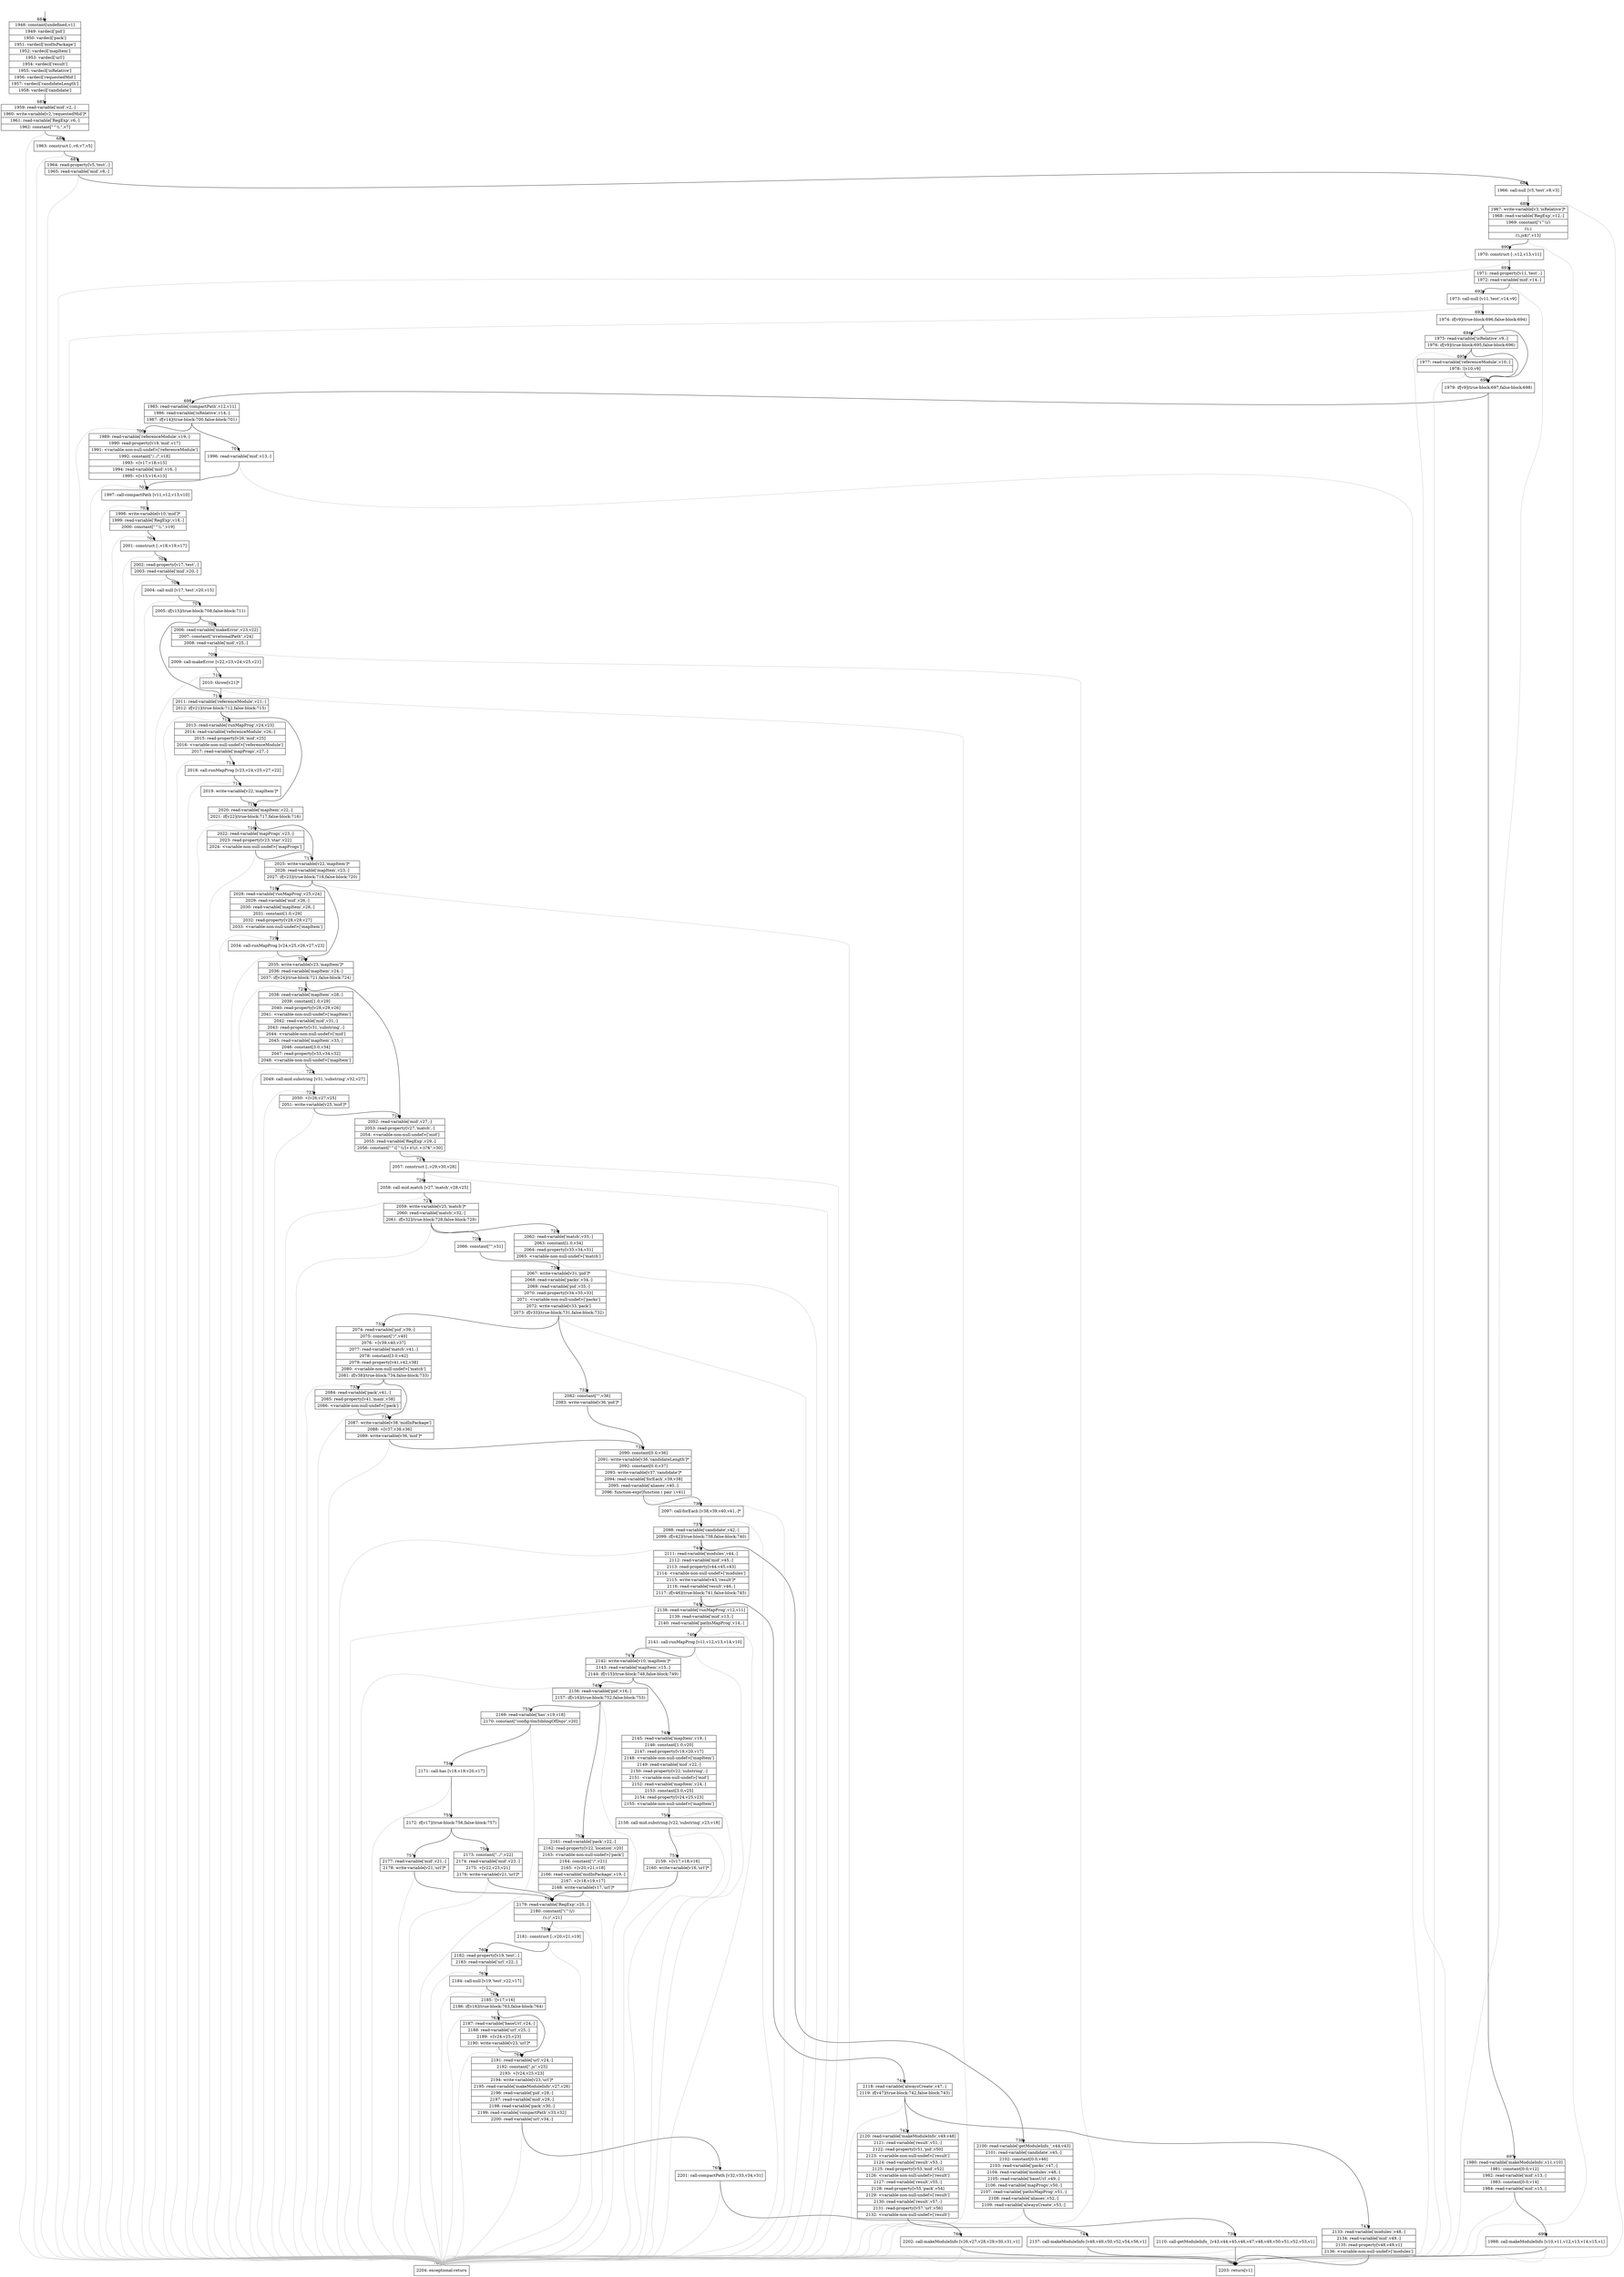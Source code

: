 digraph {
rankdir="TD"
BB_entry56[shape=none,label=""];
BB_entry56 -> BB684 [tailport=s, headport=n, headlabel="    684"]
BB684 [shape=record label="{1948: constant[undefined,v1]|1949: vardecl['pid']|1950: vardecl['pack']|1951: vardecl['midInPackage']|1952: vardecl['mapItem']|1953: vardecl['url']|1954: vardecl['result']|1955: vardecl['isRelative']|1956: vardecl['requestedMid']|1957: vardecl['candidateLength']|1958: vardecl['candidate']}" ] 
BB684 -> BB685 [tailport=s, headport=n, headlabel="      685"]
BB685 [shape=record label="{1959: read-variable['mid',v2,-]|1960: write-variable[v2,'requestedMid']*|1961: read-variable['RegExp',v6,-]|1962: constant[\"^\\\\.\",v7]}" ] 
BB685 -> BB686 [tailport=s, headport=n, headlabel="      686"]
BB685 -> BB768 [tailport=s, headport=n, color=gray, headlabel="      768"]
BB686 [shape=record label="{1963: construct [-,v6,v7,v5]}" ] 
BB686 -> BB687 [tailport=s, headport=n, headlabel="      687"]
BB686 -> BB768 [tailport=s, headport=n, color=gray]
BB687 [shape=record label="{1964: read-property[v5,'test',-]|1965: read-variable['mid',v8,-]}" ] 
BB687 -> BB688 [tailport=s, headport=n, headlabel="      688"]
BB687 -> BB768 [tailport=s, headport=n, color=gray]
BB688 [shape=record label="{1966: call-null [v5,'test',v8,v3]}" ] 
BB688 -> BB689 [tailport=s, headport=n, headlabel="      689"]
BB688 -> BB768 [tailport=s, headport=n, color=gray]
BB689 [shape=record label="{1967: write-variable[v3,'isRelative']*|1968: read-variable['RegExp',v12,-]|1969: constant[\"(^\\\\/)|(\\\\:)|(\\\\.js$)\",v13]}" ] 
BB689 -> BB690 [tailport=s, headport=n, headlabel="      690"]
BB689 -> BB768 [tailport=s, headport=n, color=gray]
BB690 [shape=record label="{1970: construct [-,v12,v13,v11]}" ] 
BB690 -> BB691 [tailport=s, headport=n, headlabel="      691"]
BB690 -> BB768 [tailport=s, headport=n, color=gray]
BB691 [shape=record label="{1971: read-property[v11,'test',-]|1972: read-variable['mid',v14,-]}" ] 
BB691 -> BB692 [tailport=s, headport=n, headlabel="      692"]
BB691 -> BB768 [tailport=s, headport=n, color=gray]
BB692 [shape=record label="{1973: call-null [v11,'test',v14,v9]}" ] 
BB692 -> BB693 [tailport=s, headport=n, headlabel="      693"]
BB692 -> BB768 [tailport=s, headport=n, color=gray]
BB693 [shape=record label="{1974: if[v9](true-block:696,false-block:694)}" ] 
BB693 -> BB696 [tailport=s, headport=n, headlabel="      696"]
BB693 -> BB694 [tailport=s, headport=n, headlabel="      694"]
BB694 [shape=record label="{1975: read-variable['isRelative',v9,-]|1976: if[v9](true-block:695,false-block:696)}" ] 
BB694 -> BB696 [tailport=s, headport=n]
BB694 -> BB695 [tailport=s, headport=n, headlabel="      695"]
BB694 -> BB768 [tailport=s, headport=n, color=gray]
BB695 [shape=record label="{1977: read-variable['referenceModule',v10,-]|1978: ![v10,v9]}" ] 
BB695 -> BB696 [tailport=s, headport=n]
BB695 -> BB768 [tailport=s, headport=n, color=gray]
BB696 [shape=record label="{1979: if[v9](true-block:697,false-block:698)}" ] 
BB696 -> BB697 [tailport=s, headport=n, headlabel="      697"]
BB696 -> BB698 [tailport=s, headport=n, headlabel="      698"]
BB697 [shape=record label="{1980: read-variable['makeModuleInfo',v11,v10]|1981: constant[0.0,v12]|1982: read-variable['mid',v13,-]|1983: constant[0.0,v14]|1984: read-variable['mid',v15,-]}" ] 
BB697 -> BB699 [tailport=s, headport=n, headlabel="      699"]
BB697 -> BB768 [tailport=s, headport=n, color=gray]
BB698 [shape=record label="{1985: read-variable['compactPath',v12,v11]|1986: read-variable['isRelative',v14,-]|1987: if[v14](true-block:700,false-block:701)}" ] 
BB698 -> BB700 [tailport=s, headport=n, headlabel="      700"]
BB698 -> BB701 [tailport=s, headport=n, headlabel="      701"]
BB698 -> BB768 [tailport=s, headport=n, color=gray]
BB699 [shape=record label="{1988: call-makeModuleInfo [v10,v11,v12,v13,v14,v15,v1]}" ] 
BB699 -> BB767 [tailport=s, headport=n, headlabel="      767"]
BB699 -> BB768 [tailport=s, headport=n, color=gray]
BB700 [shape=record label="{1989: read-variable['referenceModule',v19,-]|1990: read-property[v19,'mid',v17]|1991: \<variable-non-null-undef\>['referenceModule']|1992: constant[\"/../\",v18]|1993: +[v17,v18,v15]|1994: read-variable['mid',v16,-]|1995: +[v15,v16,v13]}" ] 
BB700 -> BB702 [tailport=s, headport=n, headlabel="      702"]
BB700 -> BB768 [tailport=s, headport=n, color=gray]
BB701 [shape=record label="{1996: read-variable['mid',v13,-]}" ] 
BB701 -> BB702 [tailport=s, headport=n]
BB701 -> BB768 [tailport=s, headport=n, color=gray]
BB702 [shape=record label="{1997: call-compactPath [v11,v12,v13,v10]}" ] 
BB702 -> BB703 [tailport=s, headport=n, headlabel="      703"]
BB702 -> BB768 [tailport=s, headport=n, color=gray]
BB703 [shape=record label="{1998: write-variable[v10,'mid']*|1999: read-variable['RegExp',v18,-]|2000: constant[\"^\\\\.\",v19]}" ] 
BB703 -> BB704 [tailport=s, headport=n, headlabel="      704"]
BB703 -> BB768 [tailport=s, headport=n, color=gray]
BB704 [shape=record label="{2001: construct [-,v18,v19,v17]}" ] 
BB704 -> BB705 [tailport=s, headport=n, headlabel="      705"]
BB704 -> BB768 [tailport=s, headport=n, color=gray]
BB705 [shape=record label="{2002: read-property[v17,'test',-]|2003: read-variable['mid',v20,-]}" ] 
BB705 -> BB706 [tailport=s, headport=n, headlabel="      706"]
BB705 -> BB768 [tailport=s, headport=n, color=gray]
BB706 [shape=record label="{2004: call-null [v17,'test',v20,v15]}" ] 
BB706 -> BB707 [tailport=s, headport=n, headlabel="      707"]
BB706 -> BB768 [tailport=s, headport=n, color=gray]
BB707 [shape=record label="{2005: if[v15](true-block:708,false-block:711)}" ] 
BB707 -> BB708 [tailport=s, headport=n, headlabel="      708"]
BB707 -> BB711 [tailport=s, headport=n, headlabel="      711"]
BB708 [shape=record label="{2006: read-variable['makeError',v23,v22]|2007: constant[\"irrationalPath\",v24]|2008: read-variable['mid',v25,-]}" ] 
BB708 -> BB709 [tailport=s, headport=n, headlabel="      709"]
BB708 -> BB768 [tailport=s, headport=n, color=gray]
BB709 [shape=record label="{2009: call-makeError [v22,v23,v24,v25,v21]}" ] 
BB709 -> BB710 [tailport=s, headport=n, headlabel="      710"]
BB709 -> BB768 [tailport=s, headport=n, color=gray]
BB710 [shape=record label="{2010: throw[v21]*}" ] 
BB710 -> BB711 [tailport=s, headport=n]
BB710 -> BB768 [tailport=s, headport=n, color=gray]
BB711 [shape=record label="{2011: read-variable['referenceModule',v21,-]|2012: if[v21](true-block:712,false-block:715)}" ] 
BB711 -> BB712 [tailport=s, headport=n, headlabel="      712"]
BB711 -> BB715 [tailport=s, headport=n, headlabel="      715"]
BB711 -> BB768 [tailport=s, headport=n, color=gray]
BB712 [shape=record label="{2013: read-variable['runMapProg',v24,v23]|2014: read-variable['referenceModule',v26,-]|2015: read-property[v26,'mid',v25]|2016: \<variable-non-null-undef\>['referenceModule']|2017: read-variable['mapProgs',v27,-]}" ] 
BB712 -> BB713 [tailport=s, headport=n, headlabel="      713"]
BB712 -> BB768 [tailport=s, headport=n, color=gray]
BB713 [shape=record label="{2018: call-runMapProg [v23,v24,v25,v27,v22]}" ] 
BB713 -> BB714 [tailport=s, headport=n, headlabel="      714"]
BB713 -> BB768 [tailport=s, headport=n, color=gray]
BB714 [shape=record label="{2019: write-variable[v22,'mapItem']*}" ] 
BB714 -> BB715 [tailport=s, headport=n]
BB715 [shape=record label="{2020: read-variable['mapItem',v22,-]|2021: if[v22](true-block:717,false-block:716)}" ] 
BB715 -> BB717 [tailport=s, headport=n, headlabel="      717"]
BB715 -> BB716 [tailport=s, headport=n, headlabel="      716"]
BB715 -> BB768 [tailport=s, headport=n, color=gray]
BB716 [shape=record label="{2022: read-variable['mapProgs',v23,-]|2023: read-property[v23,'star',v22]|2024: \<variable-non-null-undef\>['mapProgs']}" ] 
BB716 -> BB717 [tailport=s, headport=n]
BB716 -> BB768 [tailport=s, headport=n, color=gray]
BB717 [shape=record label="{2025: write-variable[v22,'mapItem']*|2026: read-variable['mapItem',v23,-]|2027: if[v23](true-block:718,false-block:720)}" ] 
BB717 -> BB720 [tailport=s, headport=n, headlabel="      720"]
BB717 -> BB718 [tailport=s, headport=n, headlabel="      718"]
BB717 -> BB768 [tailport=s, headport=n, color=gray]
BB718 [shape=record label="{2028: read-variable['runMapProg',v25,v24]|2029: read-variable['mid',v26,-]|2030: read-variable['mapItem',v28,-]|2031: constant[1.0,v29]|2032: read-property[v28,v29,v27]|2033: \<variable-non-null-undef\>['mapItem']}" ] 
BB718 -> BB719 [tailport=s, headport=n, headlabel="      719"]
BB718 -> BB768 [tailport=s, headport=n, color=gray]
BB719 [shape=record label="{2034: call-runMapProg [v24,v25,v26,v27,v23]}" ] 
BB719 -> BB720 [tailport=s, headport=n]
BB719 -> BB768 [tailport=s, headport=n, color=gray]
BB720 [shape=record label="{2035: write-variable[v23,'mapItem']*|2036: read-variable['mapItem',v24,-]|2037: if[v24](true-block:721,false-block:724)}" ] 
BB720 -> BB721 [tailport=s, headport=n, headlabel="      721"]
BB720 -> BB724 [tailport=s, headport=n, headlabel="      724"]
BB720 -> BB768 [tailport=s, headport=n, color=gray]
BB721 [shape=record label="{2038: read-variable['mapItem',v28,-]|2039: constant[1.0,v29]|2040: read-property[v28,v29,v26]|2041: \<variable-non-null-undef\>['mapItem']|2042: read-variable['mid',v31,-]|2043: read-property[v31,'substring',-]|2044: \<variable-non-null-undef\>['mid']|2045: read-variable['mapItem',v33,-]|2046: constant[3.0,v34]|2047: read-property[v33,v34,v32]|2048: \<variable-non-null-undef\>['mapItem']}" ] 
BB721 -> BB722 [tailport=s, headport=n, headlabel="      722"]
BB721 -> BB768 [tailport=s, headport=n, color=gray]
BB722 [shape=record label="{2049: call-mid.substring [v31,'substring',v32,v27]}" ] 
BB722 -> BB723 [tailport=s, headport=n, headlabel="      723"]
BB722 -> BB768 [tailport=s, headport=n, color=gray]
BB723 [shape=record label="{2050: +[v26,v27,v25]|2051: write-variable[v25,'mid']*}" ] 
BB723 -> BB724 [tailport=s, headport=n]
BB723 -> BB768 [tailport=s, headport=n, color=gray]
BB724 [shape=record label="{2052: read-variable['mid',v27,-]|2053: read-property[v27,'match',-]|2054: \<variable-non-null-undef\>['mid']|2055: read-variable['RegExp',v29,-]|2056: constant[\"^([^\\\\/]+)(\\\\/(.+))?$\",v30]}" ] 
BB724 -> BB725 [tailport=s, headport=n, headlabel="      725"]
BB724 -> BB768 [tailport=s, headport=n, color=gray]
BB725 [shape=record label="{2057: construct [-,v29,v30,v28]}" ] 
BB725 -> BB726 [tailport=s, headport=n, headlabel="      726"]
BB725 -> BB768 [tailport=s, headport=n, color=gray]
BB726 [shape=record label="{2058: call-mid.match [v27,'match',v28,v25]}" ] 
BB726 -> BB727 [tailport=s, headport=n, headlabel="      727"]
BB726 -> BB768 [tailport=s, headport=n, color=gray]
BB727 [shape=record label="{2059: write-variable[v25,'match']*|2060: read-variable['match',v32,-]|2061: if[v32](true-block:728,false-block:729)}" ] 
BB727 -> BB728 [tailport=s, headport=n, headlabel="      728"]
BB727 -> BB729 [tailport=s, headport=n, headlabel="      729"]
BB727 -> BB768 [tailport=s, headport=n, color=gray]
BB728 [shape=record label="{2062: read-variable['match',v33,-]|2063: constant[1.0,v34]|2064: read-property[v33,v34,v31]|2065: \<variable-non-null-undef\>['match']}" ] 
BB728 -> BB730 [tailport=s, headport=n, headlabel="      730"]
BB728 -> BB768 [tailport=s, headport=n, color=gray]
BB729 [shape=record label="{2066: constant[\"\",v31]}" ] 
BB729 -> BB730 [tailport=s, headport=n]
BB730 [shape=record label="{2067: write-variable[v31,'pid']*|2068: read-variable['packs',v34,-]|2069: read-variable['pid',v35,-]|2070: read-property[v34,v35,v33]|2071: \<variable-non-null-undef\>['packs']|2072: write-variable[v33,'pack']|2073: if[v33](true-block:731,false-block:732)}" ] 
BB730 -> BB731 [tailport=s, headport=n, headlabel="      731"]
BB730 -> BB732 [tailport=s, headport=n, headlabel="      732"]
BB730 -> BB768 [tailport=s, headport=n, color=gray]
BB731 [shape=record label="{2074: read-variable['pid',v39,-]|2075: constant[\"/\",v40]|2076: +[v39,v40,v37]|2077: read-variable['match',v41,-]|2078: constant[3.0,v42]|2079: read-property[v41,v42,v38]|2080: \<variable-non-null-undef\>['match']|2081: if[v38](true-block:734,false-block:733)}" ] 
BB731 -> BB734 [tailport=s, headport=n, headlabel="      734"]
BB731 -> BB733 [tailport=s, headport=n, headlabel="      733"]
BB731 -> BB768 [tailport=s, headport=n, color=gray]
BB732 [shape=record label="{2082: constant[\"\",v36]|2083: write-variable[v36,'pid']*}" ] 
BB732 -> BB735 [tailport=s, headport=n, headlabel="      735"]
BB733 [shape=record label="{2084: read-variable['pack',v41,-]|2085: read-property[v41,'main',v38]|2086: \<variable-non-null-undef\>['pack']}" ] 
BB733 -> BB734 [tailport=s, headport=n]
BB733 -> BB768 [tailport=s, headport=n, color=gray]
BB734 [shape=record label="{2087: write-variable[v38,'midInPackage']|2088: +[v37,v38,v36]|2089: write-variable[v36,'mid']*}" ] 
BB734 -> BB735 [tailport=s, headport=n]
BB734 -> BB768 [tailport=s, headport=n, color=gray]
BB735 [shape=record label="{2090: constant[0.0,v36]|2091: write-variable[v36,'candidateLength']*|2092: constant[0.0,v37]|2093: write-variable[v37,'candidate']*|2094: read-variable['forEach',v39,v38]|2095: read-variable['aliases',v40,-]|2096: function-expr[function ( pair ),v41]}" ] 
BB735 -> BB736 [tailport=s, headport=n, headlabel="      736"]
BB735 -> BB768 [tailport=s, headport=n, color=gray]
BB736 [shape=record label="{2097: call-forEach [v38,v39,v40,v41,-]*}" ] 
BB736 -> BB737 [tailport=s, headport=n, headlabel="      737"]
BB736 -> BB768 [tailport=s, headport=n, color=gray]
BB737 [shape=record label="{2098: read-variable['candidate',v42,-]|2099: if[v42](true-block:738,false-block:740)}" ] 
BB737 -> BB738 [tailport=s, headport=n, headlabel="      738"]
BB737 -> BB740 [tailport=s, headport=n, headlabel="      740"]
BB737 -> BB768 [tailport=s, headport=n, color=gray]
BB738 [shape=record label="{2100: read-variable['getModuleInfo_',v44,v43]|2101: read-variable['candidate',v45,-]|2102: constant[0.0,v46]|2103: read-variable['packs',v47,-]|2104: read-variable['modules',v48,-]|2105: read-variable['baseUrl',v49,-]|2106: read-variable['mapProgs',v50,-]|2107: read-variable['pathsMapProg',v51,-]|2108: read-variable['aliases',v52,-]|2109: read-variable['alwaysCreate',v53,-]}" ] 
BB738 -> BB739 [tailport=s, headport=n, headlabel="      739"]
BB738 -> BB768 [tailport=s, headport=n, color=gray]
BB739 [shape=record label="{2110: call-getModuleInfo_ [v43,v44,v45,v46,v47,v48,v49,v50,v51,v52,v53,v1]}" ] 
BB739 -> BB767 [tailport=s, headport=n]
BB739 -> BB768 [tailport=s, headport=n, color=gray]
BB740 [shape=record label="{2111: read-variable['modules',v44,-]|2112: read-variable['mid',v45,-]|2113: read-property[v44,v45,v43]|2114: \<variable-non-null-undef\>['modules']|2115: write-variable[v43,'result']*|2116: read-variable['result',v46,-]|2117: if[v46](true-block:741,false-block:745)}" ] 
BB740 -> BB741 [tailport=s, headport=n, headlabel="      741"]
BB740 -> BB745 [tailport=s, headport=n, headlabel="      745"]
BB740 -> BB768 [tailport=s, headport=n, color=gray]
BB741 [shape=record label="{2118: read-variable['alwaysCreate',v47,-]|2119: if[v47](true-block:742,false-block:743)}" ] 
BB741 -> BB742 [tailport=s, headport=n, headlabel="      742"]
BB741 -> BB743 [tailport=s, headport=n, headlabel="      743"]
BB741 -> BB768 [tailport=s, headport=n, color=gray]
BB742 [shape=record label="{2120: read-variable['makeModuleInfo',v49,v48]|2121: read-variable['result',v51,-]|2122: read-property[v51,'pid',v50]|2123: \<variable-non-null-undef\>['result']|2124: read-variable['result',v53,-]|2125: read-property[v53,'mid',v52]|2126: \<variable-non-null-undef\>['result']|2127: read-variable['result',v55,-]|2128: read-property[v55,'pack',v54]|2129: \<variable-non-null-undef\>['result']|2130: read-variable['result',v57,-]|2131: read-property[v57,'url',v56]|2132: \<variable-non-null-undef\>['result']}" ] 
BB742 -> BB744 [tailport=s, headport=n, headlabel="      744"]
BB742 -> BB768 [tailport=s, headport=n, color=gray]
BB743 [shape=record label="{2133: read-variable['modules',v48,-]|2134: read-variable['mid',v49,-]|2135: read-property[v48,v49,v1]|2136: \<variable-non-null-undef\>['modules']}" ] 
BB743 -> BB767 [tailport=s, headport=n]
BB743 -> BB768 [tailport=s, headport=n, color=gray]
BB744 [shape=record label="{2137: call-makeModuleInfo [v48,v49,v50,v52,v54,v56,v1]}" ] 
BB744 -> BB767 [tailport=s, headport=n]
BB744 -> BB768 [tailport=s, headport=n, color=gray]
BB745 [shape=record label="{2138: read-variable['runMapProg',v12,v11]|2139: read-variable['mid',v13,-]|2140: read-variable['pathsMapProg',v14,-]}" ] 
BB745 -> BB746 [tailport=s, headport=n, headlabel="      746"]
BB745 -> BB768 [tailport=s, headport=n, color=gray]
BB746 [shape=record label="{2141: call-runMapProg [v11,v12,v13,v14,v10]}" ] 
BB746 -> BB747 [tailport=s, headport=n, headlabel="      747"]
BB746 -> BB768 [tailport=s, headport=n, color=gray]
BB747 [shape=record label="{2142: write-variable[v10,'mapItem']*|2143: read-variable['mapItem',v15,-]|2144: if[v15](true-block:748,false-block:749)}" ] 
BB747 -> BB748 [tailport=s, headport=n, headlabel="      748"]
BB747 -> BB749 [tailport=s, headport=n, headlabel="      749"]
BB747 -> BB768 [tailport=s, headport=n, color=gray]
BB748 [shape=record label="{2145: read-variable['mapItem',v19,-]|2146: constant[1.0,v20]|2147: read-property[v19,v20,v17]|2148: \<variable-non-null-undef\>['mapItem']|2149: read-variable['mid',v22,-]|2150: read-property[v22,'substring',-]|2151: \<variable-non-null-undef\>['mid']|2152: read-variable['mapItem',v24,-]|2153: constant[3.0,v25]|2154: read-property[v24,v25,v23]|2155: \<variable-non-null-undef\>['mapItem']}" ] 
BB748 -> BB750 [tailport=s, headport=n, headlabel="      750"]
BB748 -> BB768 [tailport=s, headport=n, color=gray]
BB749 [shape=record label="{2156: read-variable['pid',v16,-]|2157: if[v16](true-block:752,false-block:753)}" ] 
BB749 -> BB752 [tailport=s, headport=n, headlabel="      752"]
BB749 -> BB753 [tailport=s, headport=n, headlabel="      753"]
BB749 -> BB768 [tailport=s, headport=n, color=gray]
BB750 [shape=record label="{2158: call-mid.substring [v22,'substring',v23,v18]}" ] 
BB750 -> BB751 [tailport=s, headport=n, headlabel="      751"]
BB750 -> BB768 [tailport=s, headport=n, color=gray]
BB751 [shape=record label="{2159: +[v17,v18,v16]|2160: write-variable[v16,'url']*}" ] 
BB751 -> BB758 [tailport=s, headport=n, headlabel="      758"]
BB751 -> BB768 [tailport=s, headport=n, color=gray]
BB752 [shape=record label="{2161: read-variable['pack',v22,-]|2162: read-property[v22,'location',v20]|2163: \<variable-non-null-undef\>['pack']|2164: constant[\"/\",v21]|2165: +[v20,v21,v18]|2166: read-variable['midInPackage',v19,-]|2167: +[v18,v19,v17]|2168: write-variable[v17,'url']*}" ] 
BB752 -> BB758 [tailport=s, headport=n]
BB752 -> BB768 [tailport=s, headport=n, color=gray]
BB753 [shape=record label="{2169: read-variable['has',v19,v18]|2170: constant[\"config-tlmSiblingOfDojo\",v20]}" ] 
BB753 -> BB754 [tailport=s, headport=n, headlabel="      754"]
BB753 -> BB768 [tailport=s, headport=n, color=gray]
BB754 [shape=record label="{2171: call-has [v18,v19,v20,v17]}" ] 
BB754 -> BB755 [tailport=s, headport=n, headlabel="      755"]
BB754 -> BB768 [tailport=s, headport=n, color=gray]
BB755 [shape=record label="{2172: if[v17](true-block:756,false-block:757)}" ] 
BB755 -> BB756 [tailport=s, headport=n, headlabel="      756"]
BB755 -> BB757 [tailport=s, headport=n, headlabel="      757"]
BB756 [shape=record label="{2173: constant[\"../\",v22]|2174: read-variable['mid',v23,-]|2175: +[v22,v23,v21]|2176: write-variable[v21,'url']*}" ] 
BB756 -> BB758 [tailport=s, headport=n]
BB756 -> BB768 [tailport=s, headport=n, color=gray]
BB757 [shape=record label="{2177: read-variable['mid',v21,-]|2178: write-variable[v21,'url']*}" ] 
BB757 -> BB758 [tailport=s, headport=n]
BB757 -> BB768 [tailport=s, headport=n, color=gray]
BB758 [shape=record label="{2179: read-variable['RegExp',v20,-]|2180: constant[\"(^\\\\/)|(\\\\:)\",v21]}" ] 
BB758 -> BB759 [tailport=s, headport=n, headlabel="      759"]
BB758 -> BB768 [tailport=s, headport=n, color=gray]
BB759 [shape=record label="{2181: construct [-,v20,v21,v19]}" ] 
BB759 -> BB760 [tailport=s, headport=n, headlabel="      760"]
BB759 -> BB768 [tailport=s, headport=n, color=gray]
BB760 [shape=record label="{2182: read-property[v19,'test',-]|2183: read-variable['url',v22,-]}" ] 
BB760 -> BB761 [tailport=s, headport=n, headlabel="      761"]
BB760 -> BB768 [tailport=s, headport=n, color=gray]
BB761 [shape=record label="{2184: call-null [v19,'test',v22,v17]}" ] 
BB761 -> BB762 [tailport=s, headport=n, headlabel="      762"]
BB761 -> BB768 [tailport=s, headport=n, color=gray]
BB762 [shape=record label="{2185: ![v17,v16]|2186: if[v16](true-block:763,false-block:764)}" ] 
BB762 -> BB763 [tailport=s, headport=n, headlabel="      763"]
BB762 -> BB764 [tailport=s, headport=n, headlabel="      764"]
BB762 -> BB768 [tailport=s, headport=n, color=gray]
BB763 [shape=record label="{2187: read-variable['baseUrl',v24,-]|2188: read-variable['url',v25,-]|2189: +[v24,v25,v23]|2190: write-variable[v23,'url']*}" ] 
BB763 -> BB764 [tailport=s, headport=n]
BB763 -> BB768 [tailport=s, headport=n, color=gray]
BB764 [shape=record label="{2191: read-variable['url',v24,-]|2192: constant[\".js\",v25]|2193: +[v24,v25,v23]|2194: write-variable[v23,'url']*|2195: read-variable['makeModuleInfo',v27,v26]|2196: read-variable['pid',v28,-]|2197: read-variable['mid',v29,-]|2198: read-variable['pack',v30,-]|2199: read-variable['compactPath',v33,v32]|2200: read-variable['url',v34,-]}" ] 
BB764 -> BB765 [tailport=s, headport=n, headlabel="      765"]
BB764 -> BB768 [tailport=s, headport=n, color=gray]
BB765 [shape=record label="{2201: call-compactPath [v32,v33,v34,v31]}" ] 
BB765 -> BB766 [tailport=s, headport=n, headlabel="      766"]
BB765 -> BB768 [tailport=s, headport=n, color=gray]
BB766 [shape=record label="{2202: call-makeModuleInfo [v26,v27,v28,v29,v30,v31,v1]}" ] 
BB766 -> BB767 [tailport=s, headport=n]
BB766 -> BB768 [tailport=s, headport=n, color=gray]
BB767 [shape=record label="{2203: return[v1]}" ] 
BB768 [shape=record label="{2204: exceptional-return}" ] 
//#$~ 1047
}
